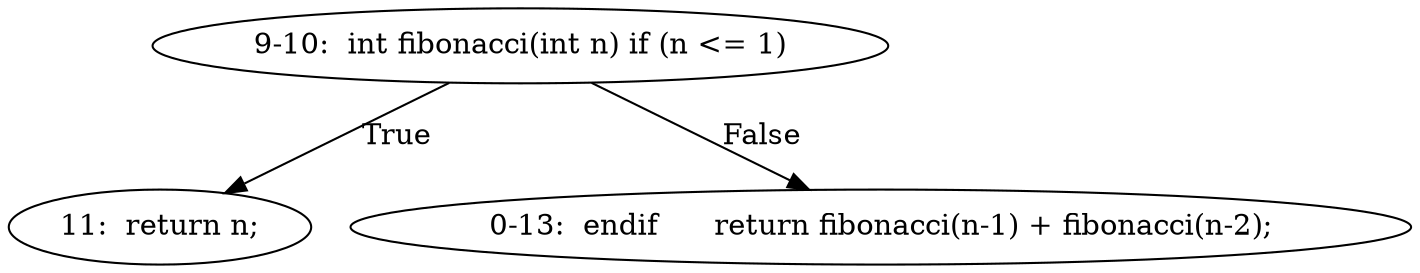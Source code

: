 digraph result_test { 
// graph-vertices
  a1  [label="9-10:  int fibonacci(int n)	if (n <= 1)"]; 
  2  [label="11:  return n;"]; 
  a2  [label="0-13:  endif	return fibonacci(n-1) + fibonacci(n-2);"]; 
// graph-edges
  a1 -> 2  [label="True"]; 
  a1 -> a2  [label="False"]; 
}
